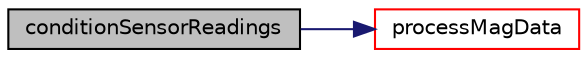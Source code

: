 digraph "conditionSensorReadings"
{
  edge [fontname="Helvetica",fontsize="10",labelfontname="Helvetica",labelfontsize="10"];
  node [fontname="Helvetica",fontsize="10",shape=record];
  rankdir="LR";
  Node24 [label="conditionSensorReadings",height=0.2,width=0.4,color="black", fillcolor="grey75", style="filled", fontcolor="black"];
  Node24 -> Node25 [color="midnightblue",fontsize="10",style="solid",fontname="Helvetica"];
  Node25 [label="processMagData",height=0.2,width=0.4,color="red", fillcolor="white", style="filled",URL="$sensor__fusion_8c.html#aaf8b47198fa614f0b50265addf44a8b0"];
}

